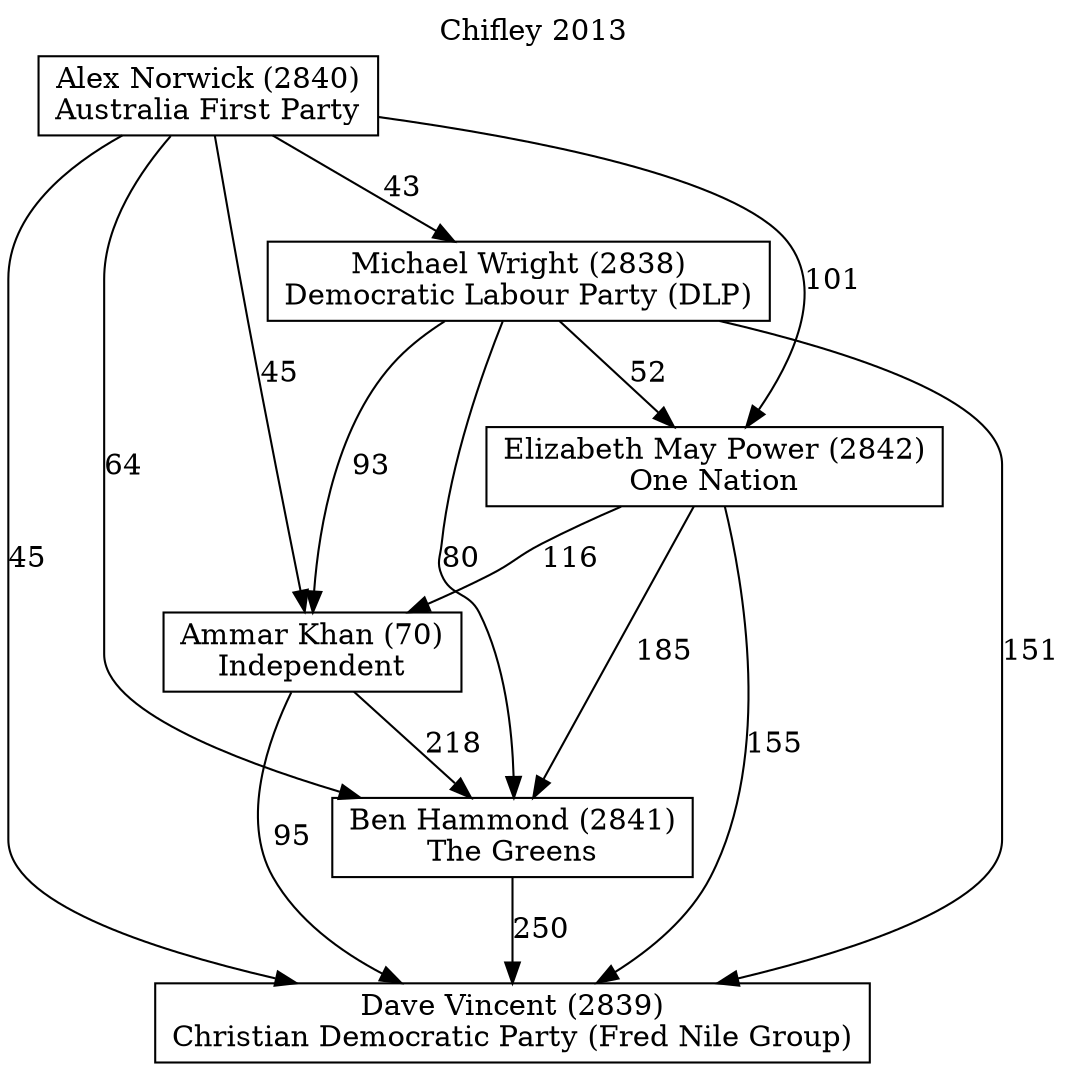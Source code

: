 // House preference flow
digraph "Dave Vincent (2839)_Chifley_2013" {
	graph [label="Chifley 2013" labelloc=t mclimit=2]
	node [shape=box]
	"Dave Vincent (2839)" [label="Dave Vincent (2839)
Christian Democratic Party (Fred Nile Group)"]
	"Ben Hammond (2841)" [label="Ben Hammond (2841)
The Greens"]
	"Ammar Khan (70)" [label="Ammar Khan (70)
Independent"]
	"Elizabeth May Power (2842)" [label="Elizabeth May Power (2842)
One Nation"]
	"Michael Wright (2838)" [label="Michael Wright (2838)
Democratic Labour Party (DLP)"]
	"Alex Norwick (2840)" [label="Alex Norwick (2840)
Australia First Party"]
	"Ben Hammond (2841)" -> "Dave Vincent (2839)" [label=250]
	"Ammar Khan (70)" -> "Ben Hammond (2841)" [label=218]
	"Elizabeth May Power (2842)" -> "Ammar Khan (70)" [label=116]
	"Michael Wright (2838)" -> "Elizabeth May Power (2842)" [label=52]
	"Alex Norwick (2840)" -> "Michael Wright (2838)" [label=43]
	"Ammar Khan (70)" -> "Dave Vincent (2839)" [label=95]
	"Elizabeth May Power (2842)" -> "Dave Vincent (2839)" [label=155]
	"Michael Wright (2838)" -> "Dave Vincent (2839)" [label=151]
	"Alex Norwick (2840)" -> "Dave Vincent (2839)" [label=45]
	"Alex Norwick (2840)" -> "Elizabeth May Power (2842)" [label=101]
	"Michael Wright (2838)" -> "Ammar Khan (70)" [label=93]
	"Alex Norwick (2840)" -> "Ammar Khan (70)" [label=45]
	"Elizabeth May Power (2842)" -> "Ben Hammond (2841)" [label=185]
	"Michael Wright (2838)" -> "Ben Hammond (2841)" [label=80]
	"Alex Norwick (2840)" -> "Ben Hammond (2841)" [label=64]
}
